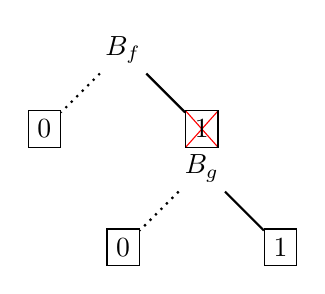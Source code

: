 \begin{tikzpicture}[
var/.style={draw,circle},
term/.style={draw},
line/.style={draw,thick},
zero/.style={line,dotted},
one/.style={line,solid},
cross/.style={path picture={% 
      \draw[black,red]
       (path picture bounding box.north west) -- (path picture bounding box.south east) 
       (path picture bounding box.south west) -- (path picture bounding box.north east);
      }},
]
\node[] (Bf) at (0,0) {$B_f$};
\node[term] (f0) at (-1,-1) {$0$};
\node[term,cross] (f1) at (1,-1) {$1$};

\node[] (Bg) at (1,-1.5) {$B_g$};
\node[term] (g0) at (0,-2.5) {$0$};
\node[term] (g1) at (2,-2.5) {$1$};

\path[zero]
(Bf) edge (f0)
(Bg) edge (g0)
; \path[one]
(Bf) edge (f1)
(Bg) edge (g1)

;
\end{tikzpicture}